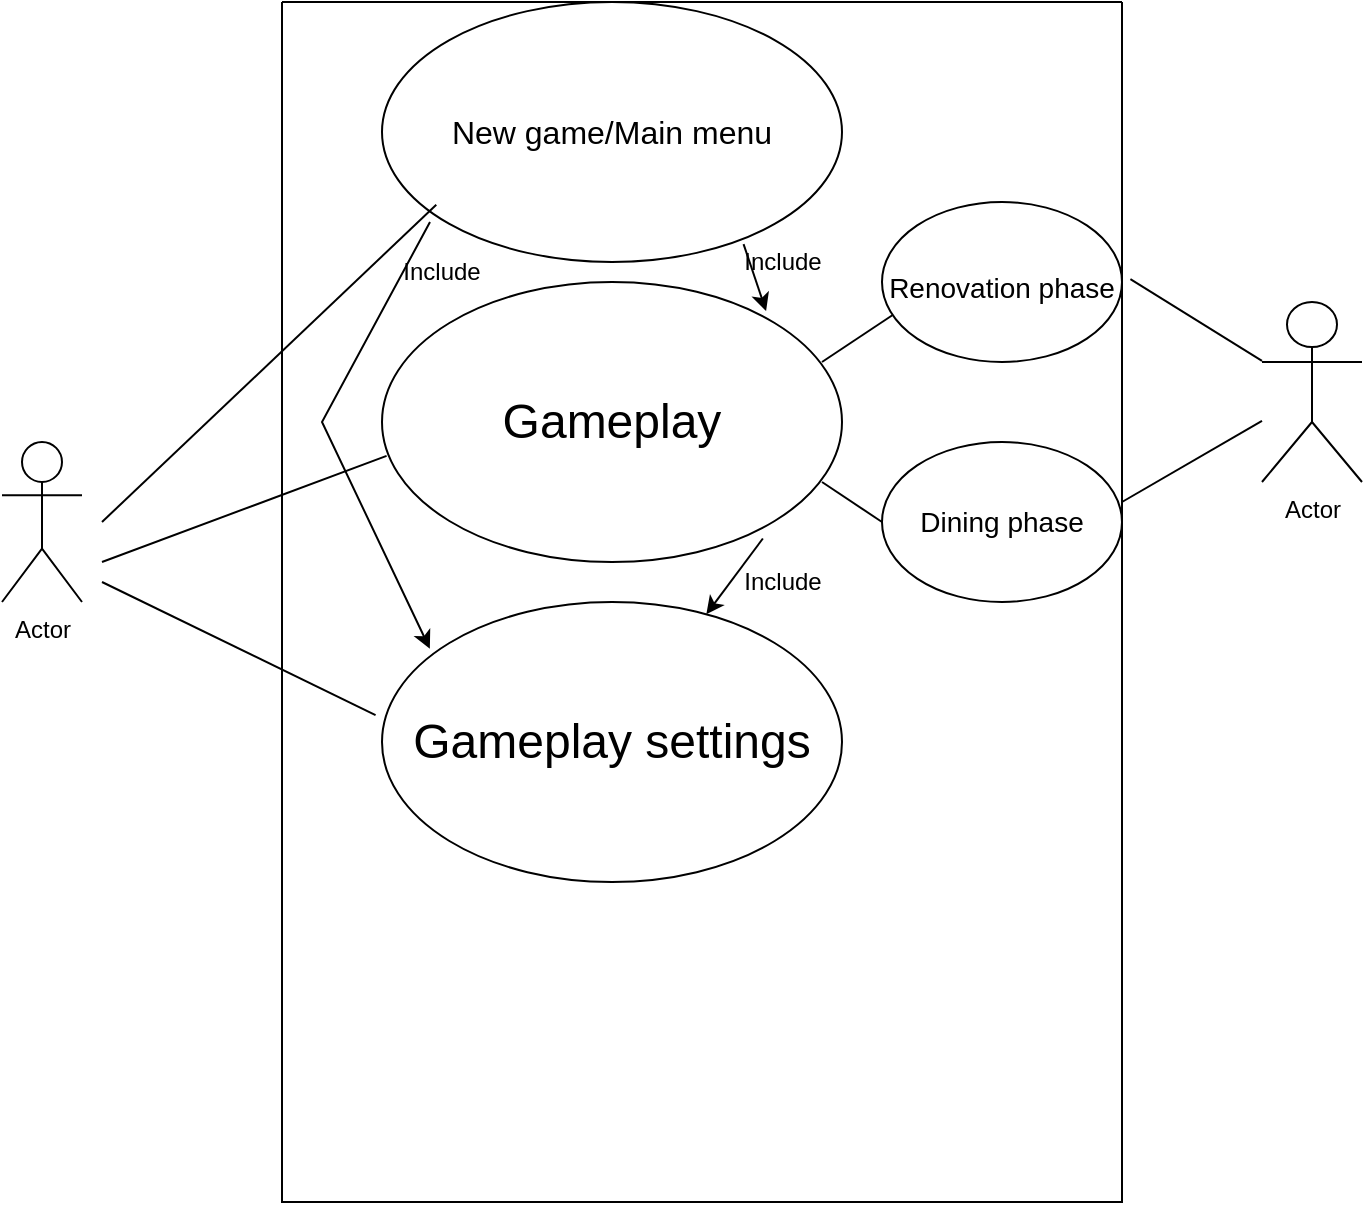 <mxfile version="21.1.2" type="device">
  <diagram id="4pnwxT8Jr6PgjWFXuMfJ" name="Page-1">
    <mxGraphModel dx="1290" dy="581" grid="1" gridSize="10" guides="1" tooltips="1" connect="1" arrows="1" fold="1" page="1" pageScale="1" pageWidth="850" pageHeight="1100" math="0" shadow="0">
      <root>
        <mxCell id="0" />
        <mxCell id="1" parent="0" />
        <mxCell id="FR_ScqxF3M0aErKBmypg-3" value="Actor" style="shape=umlActor;verticalLabelPosition=bottom;verticalAlign=top;html=1;outlineConnect=0;" parent="1" vertex="1">
          <mxGeometry x="80" y="220" width="40" height="80" as="geometry" />
        </mxCell>
        <mxCell id="FR_ScqxF3M0aErKBmypg-5" value="" style="swimlane;startSize=0;" parent="1" vertex="1">
          <mxGeometry x="220" width="420" height="600" as="geometry">
            <mxRectangle x="220" y="-40" width="50" height="40" as="alternateBounds" />
          </mxGeometry>
        </mxCell>
        <mxCell id="FR_ScqxF3M0aErKBmypg-6" value="&lt;font size=&quot;3&quot;&gt;New game/Main menu&lt;/font&gt;" style="ellipse;whiteSpace=wrap;html=1;" parent="FR_ScqxF3M0aErKBmypg-5" vertex="1">
          <mxGeometry x="50" width="230" height="130" as="geometry" />
        </mxCell>
        <mxCell id="FR_ScqxF3M0aErKBmypg-7" value="" style="endArrow=none;html=1;rounded=0;entryX=0.118;entryY=0.78;entryDx=0;entryDy=0;entryPerimeter=0;" parent="FR_ScqxF3M0aErKBmypg-5" target="FR_ScqxF3M0aErKBmypg-6" edge="1">
          <mxGeometry width="50" height="50" relative="1" as="geometry">
            <mxPoint x="-90" y="260" as="sourcePoint" />
            <mxPoint x="30" y="150" as="targetPoint" />
          </mxGeometry>
        </mxCell>
        <mxCell id="FR_ScqxF3M0aErKBmypg-8" value="Gameplay" style="ellipse;whiteSpace=wrap;html=1;fontSize=24;" parent="FR_ScqxF3M0aErKBmypg-5" vertex="1">
          <mxGeometry x="50" y="140" width="230" height="140" as="geometry" />
        </mxCell>
        <mxCell id="FR_ScqxF3M0aErKBmypg-10" value="" style="endArrow=none;html=1;rounded=0;fontSize=24;entryX=0.043;entryY=0.708;entryDx=0;entryDy=0;entryPerimeter=0;" parent="FR_ScqxF3M0aErKBmypg-5" target="FR_ScqxF3M0aErKBmypg-11" edge="1">
          <mxGeometry width="50" height="50" relative="1" as="geometry">
            <mxPoint x="270" y="180" as="sourcePoint" />
            <mxPoint x="300" y="160" as="targetPoint" />
          </mxGeometry>
        </mxCell>
        <mxCell id="FR_ScqxF3M0aErKBmypg-11" value="&lt;font style=&quot;font-size: 14px;&quot;&gt;Renovation phase&lt;/font&gt;" style="ellipse;whiteSpace=wrap;html=1;fontSize=24;" parent="FR_ScqxF3M0aErKBmypg-5" vertex="1">
          <mxGeometry x="300" y="100" width="120" height="80" as="geometry" />
        </mxCell>
        <mxCell id="FR_ScqxF3M0aErKBmypg-12" value="&lt;font style=&quot;font-size: 14px;&quot;&gt;Dining phase&lt;/font&gt;" style="ellipse;whiteSpace=wrap;html=1;fontSize=6;" parent="FR_ScqxF3M0aErKBmypg-5" vertex="1">
          <mxGeometry x="300" y="220" width="120" height="80" as="geometry" />
        </mxCell>
        <mxCell id="FR_ScqxF3M0aErKBmypg-13" value="" style="endArrow=none;html=1;rounded=0;fontSize=14;" parent="FR_ScqxF3M0aErKBmypg-5" edge="1">
          <mxGeometry width="50" height="50" relative="1" as="geometry">
            <mxPoint x="270" y="240" as="sourcePoint" />
            <mxPoint x="300" y="260" as="targetPoint" />
          </mxGeometry>
        </mxCell>
        <mxCell id="FR_ScqxF3M0aErKBmypg-15" value="&lt;font style=&quot;font-size: 24px;&quot;&gt;Gameplay settings&lt;/font&gt;" style="ellipse;whiteSpace=wrap;html=1;fontSize=14;" parent="FR_ScqxF3M0aErKBmypg-5" vertex="1">
          <mxGeometry x="50" y="300" width="230" height="140" as="geometry" />
        </mxCell>
        <mxCell id="FR_ScqxF3M0aErKBmypg-16" value="" style="endArrow=none;html=1;rounded=0;fontSize=24;exitX=-0.014;exitY=0.404;exitDx=0;exitDy=0;exitPerimeter=0;" parent="FR_ScqxF3M0aErKBmypg-5" source="FR_ScqxF3M0aErKBmypg-15" edge="1">
          <mxGeometry width="50" height="50" relative="1" as="geometry">
            <mxPoint x="20" y="390" as="sourcePoint" />
            <mxPoint x="-90" y="290" as="targetPoint" />
          </mxGeometry>
        </mxCell>
        <mxCell id="w1QGfDawAT_3W2Agy3kS-4" value="" style="endArrow=classic;html=1;rounded=0;exitX=0.828;exitY=0.916;exitDx=0;exitDy=0;exitPerimeter=0;" edge="1" parent="FR_ScqxF3M0aErKBmypg-5" source="FR_ScqxF3M0aErKBmypg-8" target="FR_ScqxF3M0aErKBmypg-15">
          <mxGeometry width="50" height="50" relative="1" as="geometry">
            <mxPoint x="310" y="410" as="sourcePoint" />
            <mxPoint x="350" y="380" as="targetPoint" />
          </mxGeometry>
        </mxCell>
        <mxCell id="w1QGfDawAT_3W2Agy3kS-6" value="" style="endArrow=classic;html=1;rounded=0;exitX=0.786;exitY=0.931;exitDx=0;exitDy=0;exitPerimeter=0;entryX=0.835;entryY=0.104;entryDx=0;entryDy=0;entryPerimeter=0;" edge="1" parent="FR_ScqxF3M0aErKBmypg-5" source="FR_ScqxF3M0aErKBmypg-6" target="FR_ScqxF3M0aErKBmypg-8">
          <mxGeometry width="50" height="50" relative="1" as="geometry">
            <mxPoint x="180" y="330" as="sourcePoint" />
            <mxPoint x="230" y="280" as="targetPoint" />
          </mxGeometry>
        </mxCell>
        <mxCell id="w1QGfDawAT_3W2Agy3kS-7" value="" style="endArrow=classic;html=1;rounded=0;entryX=0.104;entryY=0.167;entryDx=0;entryDy=0;entryPerimeter=0;" edge="1" parent="FR_ScqxF3M0aErKBmypg-5" target="FR_ScqxF3M0aErKBmypg-15">
          <mxGeometry width="50" height="50" relative="1" as="geometry">
            <mxPoint x="74" y="110" as="sourcePoint" />
            <mxPoint x="80" y="110" as="targetPoint" />
            <Array as="points">
              <mxPoint x="20" y="210" />
            </Array>
          </mxGeometry>
        </mxCell>
        <mxCell id="w1QGfDawAT_3W2Agy3kS-8" value="Include" style="text;html=1;strokeColor=none;fillColor=none;align=center;verticalAlign=middle;whiteSpace=wrap;rounded=0;" vertex="1" parent="FR_ScqxF3M0aErKBmypg-5">
          <mxGeometry x="50" y="120" width="60" height="30" as="geometry" />
        </mxCell>
        <mxCell id="FR_ScqxF3M0aErKBmypg-9" value="" style="endArrow=none;html=1;rounded=0;fontSize=24;entryX=0.01;entryY=0.621;entryDx=0;entryDy=0;entryPerimeter=0;" parent="1" target="FR_ScqxF3M0aErKBmypg-8" edge="1">
          <mxGeometry width="50" height="50" relative="1" as="geometry">
            <mxPoint x="130" y="280" as="sourcePoint" />
            <mxPoint x="190" y="230" as="targetPoint" />
          </mxGeometry>
        </mxCell>
        <mxCell id="w1QGfDawAT_3W2Agy3kS-1" value="Actor" style="shape=umlActor;verticalLabelPosition=bottom;verticalAlign=top;html=1;outlineConnect=0;" vertex="1" parent="1">
          <mxGeometry x="710" y="150" width="50" height="90" as="geometry" />
        </mxCell>
        <mxCell id="w1QGfDawAT_3W2Agy3kS-2" value="" style="endArrow=none;html=1;rounded=0;exitX=1.01;exitY=0.231;exitDx=0;exitDy=0;exitPerimeter=0;" edge="1" parent="1" source="FR_ScqxF3M0aErKBmypg-5" target="w1QGfDawAT_3W2Agy3kS-1">
          <mxGeometry width="50" height="50" relative="1" as="geometry">
            <mxPoint x="660" y="210" as="sourcePoint" />
            <mxPoint x="710" y="160" as="targetPoint" />
          </mxGeometry>
        </mxCell>
        <mxCell id="w1QGfDawAT_3W2Agy3kS-3" value="" style="endArrow=none;html=1;rounded=0;" edge="1" parent="1" target="w1QGfDawAT_3W2Agy3kS-1">
          <mxGeometry width="50" height="50" relative="1" as="geometry">
            <mxPoint x="640" y="250" as="sourcePoint" />
            <mxPoint x="690" y="200" as="targetPoint" />
          </mxGeometry>
        </mxCell>
        <mxCell id="w1QGfDawAT_3W2Agy3kS-10" value="Include" style="text;html=1;align=center;verticalAlign=middle;resizable=0;points=[];autosize=1;strokeColor=none;fillColor=none;" vertex="1" parent="1">
          <mxGeometry x="440" y="275" width="60" height="30" as="geometry" />
        </mxCell>
        <mxCell id="w1QGfDawAT_3W2Agy3kS-12" value="Include" style="text;html=1;align=center;verticalAlign=middle;resizable=0;points=[];autosize=1;strokeColor=none;fillColor=none;" vertex="1" parent="1">
          <mxGeometry x="440" y="115" width="60" height="30" as="geometry" />
        </mxCell>
      </root>
    </mxGraphModel>
  </diagram>
</mxfile>
